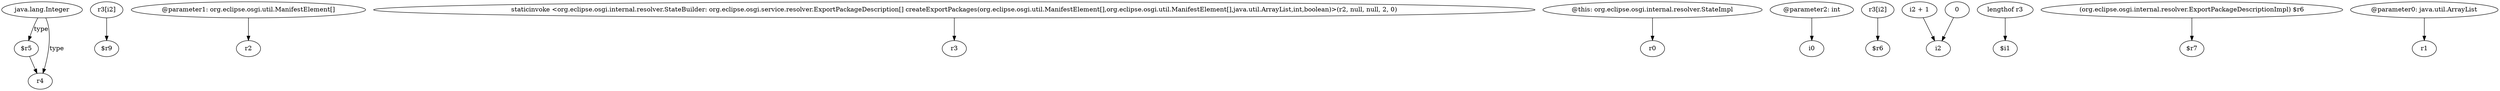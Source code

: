 digraph g {
0[label="$r5"]
1[label="r4"]
0->1[label=""]
2[label="r3[i2]"]
3[label="$r9"]
2->3[label=""]
4[label="@parameter1: org.eclipse.osgi.util.ManifestElement[]"]
5[label="r2"]
4->5[label=""]
6[label="staticinvoke <org.eclipse.osgi.internal.resolver.StateBuilder: org.eclipse.osgi.service.resolver.ExportPackageDescription[] createExportPackages(org.eclipse.osgi.util.ManifestElement[],org.eclipse.osgi.util.ManifestElement[],java.util.ArrayList,int,boolean)>(r2, null, null, 2, 0)"]
7[label="r3"]
6->7[label=""]
8[label="java.lang.Integer"]
8->1[label="type"]
9[label="@this: org.eclipse.osgi.internal.resolver.StateImpl"]
10[label="r0"]
9->10[label=""]
11[label="@parameter2: int"]
12[label="i0"]
11->12[label=""]
13[label="r3[i2]"]
14[label="$r6"]
13->14[label=""]
15[label="i2 + 1"]
16[label="i2"]
15->16[label=""]
8->0[label="type"]
17[label="lengthof r3"]
18[label="$i1"]
17->18[label=""]
19[label="(org.eclipse.osgi.internal.resolver.ExportPackageDescriptionImpl) $r6"]
20[label="$r7"]
19->20[label=""]
21[label="@parameter0: java.util.ArrayList"]
22[label="r1"]
21->22[label=""]
23[label="0"]
23->16[label=""]
}